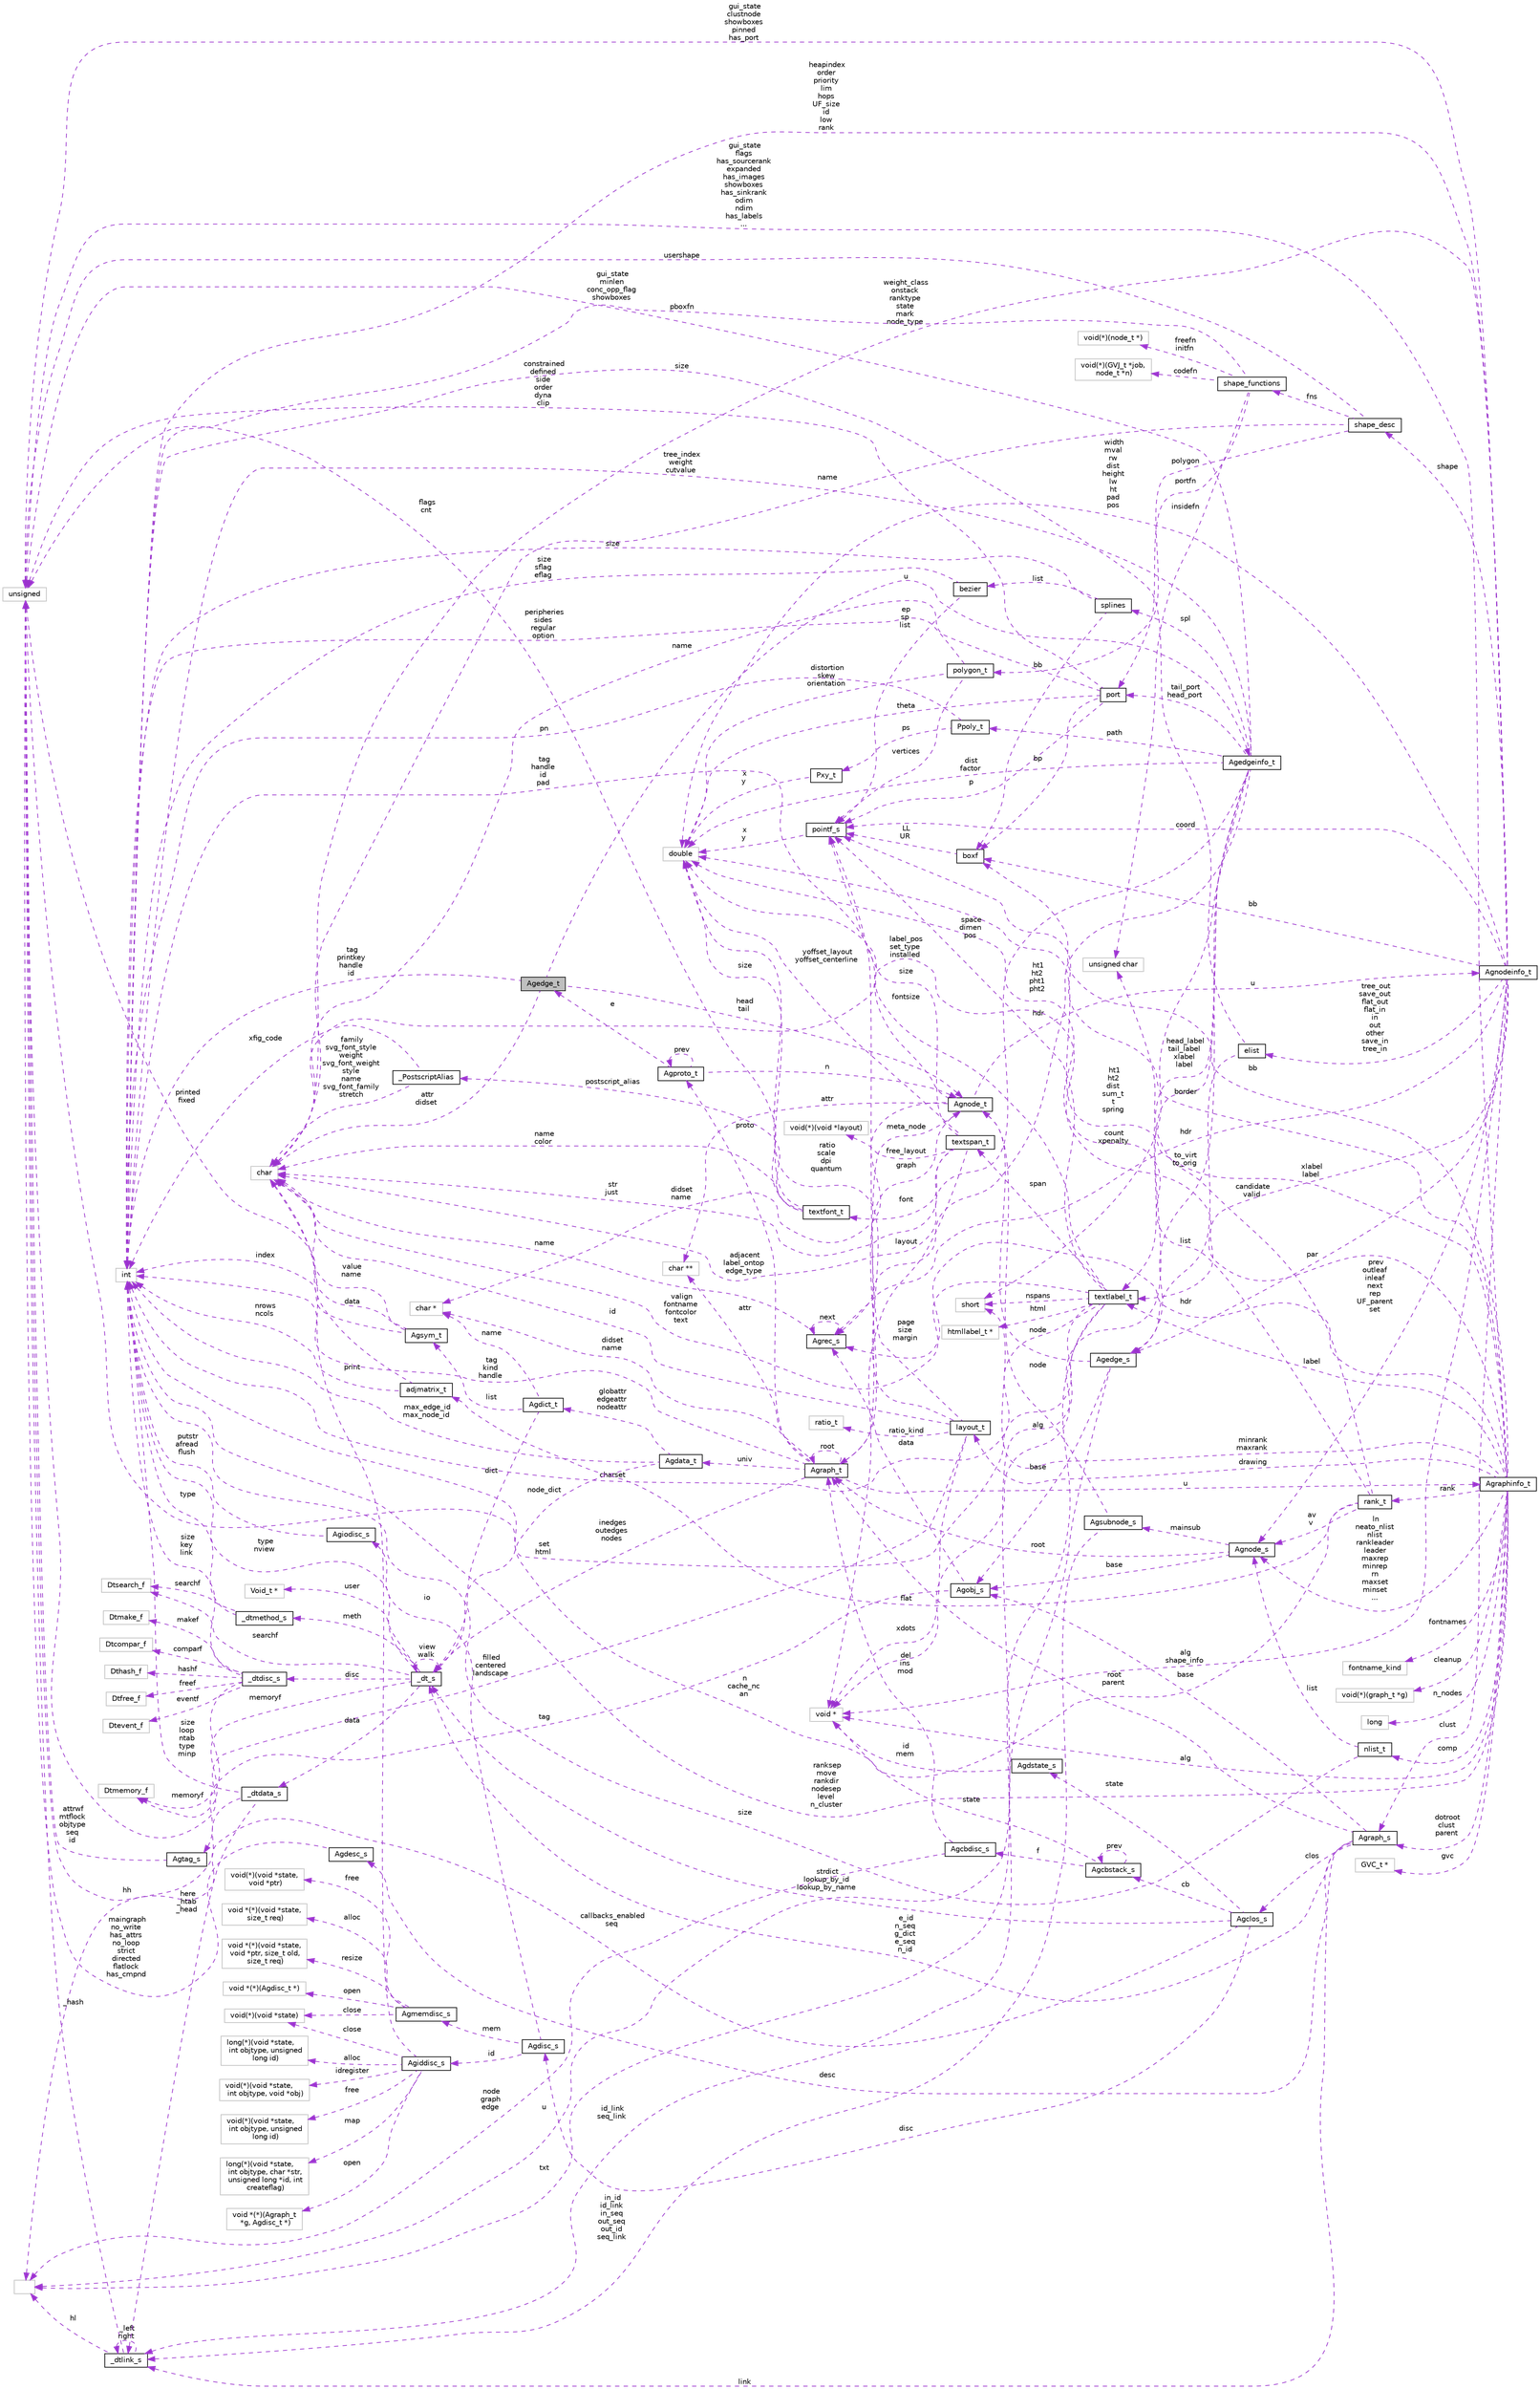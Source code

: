 digraph "Agedge_t"
{
  bgcolor="transparent";
  edge [fontname="Helvetica",fontsize="10",labelfontname="Helvetica",labelfontsize="10"];
  node [fontname="Helvetica",fontsize="10",shape=record];
  rankdir="LR";
  Node1 [label="Agedge_t",height=0.2,width=0.4,color="black", fillcolor="grey75", style="filled", fontcolor="black"];
  Node2 -> Node1 [dir="back",color="darkorchid3",fontsize="10",style="dashed",label=" head\ntail" ,fontname="Helvetica"];
  Node2 [label="Agnode_t",height=0.2,width=0.4,color="black",URL="$structAgnode__t.html"];
  Node3 -> Node2 [dir="back",color="darkorchid3",fontsize="10",style="dashed",label=" u" ,fontname="Helvetica"];
  Node3 [label="Agnodeinfo_t",height=0.2,width=0.4,color="black",URL="$structAgnodeinfo__t.html"];
  Node4 -> Node3 [dir="back",color="darkorchid3",fontsize="10",style="dashed",label=" hdr" ,fontname="Helvetica"];
  Node4 [label="Agrec_s",height=0.2,width=0.4,color="black",URL="$structAgrec__s.html"];
  Node4 -> Node4 [dir="back",color="darkorchid3",fontsize="10",style="dashed",label=" next" ,fontname="Helvetica"];
  Node5 -> Node4 [dir="back",color="darkorchid3",fontsize="10",style="dashed",label=" name" ,fontname="Helvetica"];
  Node5 [label="char",height=0.2,width=0.4,color="grey75"];
  Node6 -> Node3 [dir="back",color="darkorchid3",fontsize="10",style="dashed",label=" xlabel\nlabel" ,fontname="Helvetica"];
  Node6 [label="textlabel_t",height=0.2,width=0.4,color="black",URL="$structtextlabel__t.html"];
  Node7 -> Node6 [dir="back",color="darkorchid3",fontsize="10",style="dashed",label=" html" ,fontname="Helvetica"];
  Node7 [label="htmllabel_t *",height=0.2,width=0.4,color="grey75"];
  Node8 -> Node6 [dir="back",color="darkorchid3",fontsize="10",style="dashed",label=" fontsize" ,fontname="Helvetica"];
  Node8 [label="double",height=0.2,width=0.4,color="grey75"];
  Node9 -> Node6 [dir="back",color="darkorchid3",fontsize="10",style="dashed",label=" nspans" ,fontname="Helvetica"];
  Node9 [label="short",height=0.2,width=0.4,color="grey75"];
  Node5 -> Node6 [dir="back",color="darkorchid3",fontsize="10",style="dashed",label=" valign\nfontname\nfontcolor\ntext" ,fontname="Helvetica"];
  Node10 -> Node6 [dir="back",color="darkorchid3",fontsize="10",style="dashed",label=" u" ,fontname="Helvetica"];
  Node10 [label="",height=0.2,width=0.4,color="grey75"];
  Node11 -> Node6 [dir="back",color="darkorchid3",fontsize="10",style="dashed",label=" charset" ,fontname="Helvetica"];
  Node11 [label="int",height=0.2,width=0.4,color="grey75"];
  Node10 -> Node6 [dir="back",color="darkorchid3",fontsize="10",style="dashed",label=" txt" ,fontname="Helvetica"];
  Node12 -> Node6 [dir="back",color="darkorchid3",fontsize="10",style="dashed",label=" set\nhtml" ,fontname="Helvetica"];
  Node12 [label="unsigned",height=0.2,width=0.4,color="grey75"];
  Node13 -> Node6 [dir="back",color="darkorchid3",fontsize="10",style="dashed",label=" span" ,fontname="Helvetica"];
  Node13 [label="textspan_t",height=0.2,width=0.4,color="black",URL="$structtextspan__t.html"];
  Node14 -> Node13 [dir="back",color="darkorchid3",fontsize="10",style="dashed",label=" free_layout" ,fontname="Helvetica"];
  Node14 [label="void(*)(void *layout)",height=0.2,width=0.4,color="grey75"];
  Node8 -> Node13 [dir="back",color="darkorchid3",fontsize="10",style="dashed",label=" yoffset_layout\nyoffset_centerline" ,fontname="Helvetica"];
  Node15 -> Node13 [dir="back",color="darkorchid3",fontsize="10",style="dashed",label=" font" ,fontname="Helvetica"];
  Node15 [label="textfont_t",height=0.2,width=0.4,color="black",URL="$structtextfont__t.html"];
  Node8 -> Node15 [dir="back",color="darkorchid3",fontsize="10",style="dashed",label=" size" ,fontname="Helvetica"];
  Node5 -> Node15 [dir="back",color="darkorchid3",fontsize="10",style="dashed",label=" name\ncolor" ,fontname="Helvetica"];
  Node16 -> Node15 [dir="back",color="darkorchid3",fontsize="10",style="dashed",label=" postscript_alias" ,fontname="Helvetica"];
  Node16 [label="_PostscriptAlias",height=0.2,width=0.4,color="black",URL="$struct__PostscriptAlias.html"];
  Node5 -> Node16 [dir="back",color="darkorchid3",fontsize="10",style="dashed",label=" family\nsvg_font_style\nweight\nsvg_font_weight\nstyle\nname\nsvg_font_family\nstretch" ,fontname="Helvetica"];
  Node11 -> Node16 [dir="back",color="darkorchid3",fontsize="10",style="dashed",label=" xfig_code" ,fontname="Helvetica"];
  Node12 -> Node15 [dir="back",color="darkorchid3",fontsize="10",style="dashed",label=" flags\ncnt" ,fontname="Helvetica"];
  Node5 -> Node13 [dir="back",color="darkorchid3",fontsize="10",style="dashed",label=" str\njust" ,fontname="Helvetica"];
  Node17 -> Node13 [dir="back",color="darkorchid3",fontsize="10",style="dashed",label=" layout" ,fontname="Helvetica"];
  Node17 [label="void *",height=0.2,width=0.4,color="grey75"];
  Node18 -> Node13 [dir="back",color="darkorchid3",fontsize="10",style="dashed",label=" size" ,fontname="Helvetica"];
  Node18 [label="pointf_s",height=0.2,width=0.4,color="black",URL="$structpointf__s.html"];
  Node8 -> Node18 [dir="back",color="darkorchid3",fontsize="10",style="dashed",label=" x\ny" ,fontname="Helvetica"];
  Node18 -> Node6 [dir="back",color="darkorchid3",fontsize="10",style="dashed",label=" space\ndimen\npos" ,fontname="Helvetica"];
  Node8 -> Node3 [dir="back",color="darkorchid3",fontsize="10",style="dashed",label=" width\nmval\nrw\ndist\nheight\nlw\nht\npad\npos" ,fontname="Helvetica"];
  Node19 -> Node3 [dir="back",color="darkorchid3",fontsize="10",style="dashed",label=" clust" ,fontname="Helvetica"];
  Node19 [label="Agraph_s",height=0.2,width=0.4,color="black",URL="$structAgraph__s.html"];
  Node20 -> Node19 [dir="back",color="darkorchid3",fontsize="10",style="dashed",label=" link" ,fontname="Helvetica"];
  Node20 [label="_dtlink_s",height=0.2,width=0.4,color="black",URL="$struct__dtlink__s.html"];
  Node20 -> Node20 [dir="back",color="darkorchid3",fontsize="10",style="dashed",label=" _left\nright" ,fontname="Helvetica"];
  Node10 -> Node20 [dir="back",color="darkorchid3",fontsize="10",style="dashed",label=" hl" ,fontname="Helvetica"];
  Node12 -> Node20 [dir="back",color="darkorchid3",fontsize="10",style="dashed",label=" _hash" ,fontname="Helvetica"];
  Node21 -> Node19 [dir="back",color="darkorchid3",fontsize="10",style="dashed",label=" root\nparent" ,fontname="Helvetica"];
  Node21 [label="Agraph_t",height=0.2,width=0.4,color="black",URL="$structAgraph__t.html"];
  Node22 -> Node21 [dir="back",color="darkorchid3",fontsize="10",style="dashed",label=" attr" ,fontname="Helvetica"];
  Node22 [label="char **",height=0.2,width=0.4,color="grey75"];
  Node21 -> Node21 [dir="back",color="darkorchid3",fontsize="10",style="dashed",label=" root" ,fontname="Helvetica"];
  Node2 -> Node21 [dir="back",color="darkorchid3",fontsize="10",style="dashed",label=" meta_node" ,fontname="Helvetica"];
  Node23 -> Node21 [dir="back",color="darkorchid3",fontsize="10",style="dashed",label=" u" ,fontname="Helvetica"];
  Node23 [label="Agraphinfo_t",height=0.2,width=0.4,color="black",URL="$structAgraphinfo__t.html"];
  Node24 -> Node23 [dir="back",color="darkorchid3",fontsize="10",style="dashed",label=" cleanup" ,fontname="Helvetica"];
  Node24 [label="void(*)(graph_t *g)",height=0.2,width=0.4,color="grey75"];
  Node4 -> Node23 [dir="back",color="darkorchid3",fontsize="10",style="dashed",label=" hdr" ,fontname="Helvetica"];
  Node25 -> Node23 [dir="back",color="darkorchid3",fontsize="10",style="dashed",label=" rank" ,fontname="Helvetica"];
  Node25 [label="rank_t",height=0.2,width=0.4,color="black",URL="$structrank__t.html"];
  Node8 -> Node25 [dir="back",color="darkorchid3",fontsize="10",style="dashed",label=" ht1\nht2\npht1\npht2" ,fontname="Helvetica"];
  Node26 -> Node25 [dir="back",color="darkorchid3",fontsize="10",style="dashed",label=" candidate\nvalid" ,fontname="Helvetica"];
  Node26 [label="unsigned char",height=0.2,width=0.4,color="grey75"];
  Node27 -> Node25 [dir="back",color="darkorchid3",fontsize="10",style="dashed",label=" av\nv" ,fontname="Helvetica"];
  Node27 [label="Agnode_s",height=0.2,width=0.4,color="black",URL="$structAgnode__s.html"];
  Node21 -> Node27 [dir="back",color="darkorchid3",fontsize="10",style="dashed",label=" root" ,fontname="Helvetica"];
  Node28 -> Node27 [dir="back",color="darkorchid3",fontsize="10",style="dashed",label=" base" ,fontname="Helvetica"];
  Node28 [label="Agobj_s",height=0.2,width=0.4,color="black",URL="$structAgobj__s.html"];
  Node4 -> Node28 [dir="back",color="darkorchid3",fontsize="10",style="dashed",label=" data" ,fontname="Helvetica"];
  Node29 -> Node28 [dir="back",color="darkorchid3",fontsize="10",style="dashed",label=" tag" ,fontname="Helvetica"];
  Node29 [label="Agtag_s",height=0.2,width=0.4,color="black",URL="$structAgtag__s.html"];
  Node12 -> Node29 [dir="back",color="darkorchid3",fontsize="10",style="dashed",label=" attrwf\nmtflock\nobjtype\nseq\nid" ,fontname="Helvetica"];
  Node30 -> Node27 [dir="back",color="darkorchid3",fontsize="10",style="dashed",label=" mainsub" ,fontname="Helvetica"];
  Node30 [label="Agsubnode_s",height=0.2,width=0.4,color="black",URL="$structAgsubnode__s.html"];
  Node20 -> Node30 [dir="back",color="darkorchid3",fontsize="10",style="dashed",label=" in_id\nid_link\nin_seq\nout_seq\nout_id\nseq_link" ,fontname="Helvetica"];
  Node2 -> Node30 [dir="back",color="darkorchid3",fontsize="10",style="dashed",label=" node" ,fontname="Helvetica"];
  Node11 -> Node25 [dir="back",color="darkorchid3",fontsize="10",style="dashed",label=" n\ncache_nc\nan" ,fontname="Helvetica"];
  Node31 -> Node25 [dir="back",color="darkorchid3",fontsize="10",style="dashed",label=" flat" ,fontname="Helvetica"];
  Node31 [label="adjmatrix_t",height=0.2,width=0.4,color="black",URL="$structadjmatrix__t.html"];
  Node5 -> Node31 [dir="back",color="darkorchid3",fontsize="10",style="dashed",label=" data" ,fontname="Helvetica"];
  Node11 -> Node31 [dir="back",color="darkorchid3",fontsize="10",style="dashed",label=" nrows\nncols" ,fontname="Helvetica"];
  Node32 -> Node23 [dir="back",color="darkorchid3",fontsize="10",style="dashed",label=" drawing" ,fontname="Helvetica"];
  Node32 [label="layout_t",height=0.2,width=0.4,color="black",URL="$structlayout__t.html"];
  Node33 -> Node32 [dir="back",color="darkorchid3",fontsize="10",style="dashed",label=" ratio_kind" ,fontname="Helvetica"];
  Node33 [label="ratio_t",height=0.2,width=0.4,color="grey75"];
  Node8 -> Node32 [dir="back",color="darkorchid3",fontsize="10",style="dashed",label=" ratio\nscale\ndpi\nquantum" ,fontname="Helvetica"];
  Node5 -> Node32 [dir="back",color="darkorchid3",fontsize="10",style="dashed",label=" id" ,fontname="Helvetica"];
  Node12 -> Node32 [dir="back",color="darkorchid3",fontsize="10",style="dashed",label=" filled\ncentered\nlandscape" ,fontname="Helvetica"];
  Node17 -> Node32 [dir="back",color="darkorchid3",fontsize="10",style="dashed",label=" xdots" ,fontname="Helvetica"];
  Node18 -> Node32 [dir="back",color="darkorchid3",fontsize="10",style="dashed",label=" page\nsize\nmargin" ,fontname="Helvetica"];
  Node34 -> Node23 [dir="back",color="darkorchid3",fontsize="10",style="dashed",label=" fontnames" ,fontname="Helvetica"];
  Node34 [label="fontname_kind",height=0.2,width=0.4,color="grey75"];
  Node8 -> Node23 [dir="back",color="darkorchid3",fontsize="10",style="dashed",label=" ht1\nht2\ndist\nsum_t\nt\nspring" ,fontname="Helvetica"];
  Node6 -> Node23 [dir="back",color="darkorchid3",fontsize="10",style="dashed",label=" label" ,fontname="Helvetica"];
  Node19 -> Node23 [dir="back",color="darkorchid3",fontsize="10",style="dashed",label=" dotroot\nclust\nparent" ,fontname="Helvetica"];
  Node27 -> Node23 [dir="back",color="darkorchid3",fontsize="10",style="dashed",label=" ln\nneato_nlist\nnlist\nrankleader\nleader\nmaxrep\nminrep\nrn\nmaxset\nminset\n..." ,fontname="Helvetica"];
  Node5 -> Node23 [dir="back",color="darkorchid3",fontsize="10",style="dashed",label=" label_pos\nset_type\ninstalled" ,fontname="Helvetica"];
  Node9 -> Node23 [dir="back",color="darkorchid3",fontsize="10",style="dashed",label=" minrank\nmaxrank" ,fontname="Helvetica"];
  Node35 -> Node23 [dir="back",color="darkorchid3",fontsize="10",style="dashed",label=" comp" ,fontname="Helvetica"];
  Node35 [label="nlist_t",height=0.2,width=0.4,color="black",URL="$structnlist__t.html"];
  Node27 -> Node35 [dir="back",color="darkorchid3",fontsize="10",style="dashed",label=" list" ,fontname="Helvetica"];
  Node11 -> Node35 [dir="back",color="darkorchid3",fontsize="10",style="dashed",label=" size" ,fontname="Helvetica"];
  Node11 -> Node23 [dir="back",color="darkorchid3",fontsize="10",style="dashed",label=" ranksep\nmove\nrankdir\nnodesep\nlevel\nn_cluster" ,fontname="Helvetica"];
  Node36 -> Node23 [dir="back",color="darkorchid3",fontsize="10",style="dashed",label=" bb" ,fontname="Helvetica"];
  Node36 [label="boxf",height=0.2,width=0.4,color="black",URL="$structboxf.html"];
  Node18 -> Node36 [dir="back",color="darkorchid3",fontsize="10",style="dashed",label=" LL\nUR" ,fontname="Helvetica"];
  Node37 -> Node23 [dir="back",color="darkorchid3",fontsize="10",style="dashed",label=" n_nodes" ,fontname="Helvetica"];
  Node37 [label="long",height=0.2,width=0.4,color="grey75"];
  Node12 -> Node23 [dir="back",color="darkorchid3",fontsize="10",style="dashed",label=" gui_state\nflags\nhas_sourcerank\nexpanded\nhas_images\nshowboxes\nhas_sinkrank\nodim\nndim\nhas_labels\n..." ,fontname="Helvetica"];
  Node38 -> Node23 [dir="back",color="darkorchid3",fontsize="10",style="dashed",label=" gvc" ,fontname="Helvetica"];
  Node38 [label="GVC_t *",height=0.2,width=0.4,color="grey75"];
  Node17 -> Node23 [dir="back",color="darkorchid3",fontsize="10",style="dashed",label=" alg" ,fontname="Helvetica"];
  Node18 -> Node23 [dir="back",color="darkorchid3",fontsize="10",style="dashed",label=" border" ,fontname="Helvetica"];
  Node39 -> Node21 [dir="back",color="darkorchid3",fontsize="10",style="dashed",label=" proto" ,fontname="Helvetica"];
  Node39 [label="Agproto_t",height=0.2,width=0.4,color="black",URL="$structAgproto__t.html"];
  Node1 -> Node39 [dir="back",color="darkorchid3",fontsize="10",style="dashed",label=" e" ,fontname="Helvetica"];
  Node2 -> Node39 [dir="back",color="darkorchid3",fontsize="10",style="dashed",label=" n" ,fontname="Helvetica"];
  Node39 -> Node39 [dir="back",color="darkorchid3",fontsize="10",style="dashed",label=" prev" ,fontname="Helvetica"];
  Node40 -> Node21 [dir="back",color="darkorchid3",fontsize="10",style="dashed",label=" univ" ,fontname="Helvetica"];
  Node40 [label="Agdata_t",height=0.2,width=0.4,color="black",URL="$structAgdata__t.html"];
  Node41 -> Node40 [dir="back",color="darkorchid3",fontsize="10",style="dashed",label=" globattr\nedgeattr\nnodeattr" ,fontname="Helvetica"];
  Node41 [label="Agdict_t",height=0.2,width=0.4,color="black",URL="$structAgdict__t.html"];
  Node42 -> Node41 [dir="back",color="darkorchid3",fontsize="10",style="dashed",label=" list" ,fontname="Helvetica"];
  Node42 [label="Agsym_t",height=0.2,width=0.4,color="black",URL="$structAgsym__t.html"];
  Node5 -> Node42 [dir="back",color="darkorchid3",fontsize="10",style="dashed",label=" value\nname" ,fontname="Helvetica"];
  Node11 -> Node42 [dir="back",color="darkorchid3",fontsize="10",style="dashed",label=" index" ,fontname="Helvetica"];
  Node12 -> Node42 [dir="back",color="darkorchid3",fontsize="10",style="dashed",label=" printed\nfixed" ,fontname="Helvetica"];
  Node43 -> Node41 [dir="back",color="darkorchid3",fontsize="10",style="dashed",label=" dict" ,fontname="Helvetica"];
  Node43 [label="_dt_s",height=0.2,width=0.4,color="black",URL="$struct__dt__s.html"];
  Node44 -> Node43 [dir="back",color="darkorchid3",fontsize="10",style="dashed",label=" disc" ,fontname="Helvetica"];
  Node44 [label="_dtdisc_s",height=0.2,width=0.4,color="black",URL="$struct__dtdisc__s.html"];
  Node45 -> Node44 [dir="back",color="darkorchid3",fontsize="10",style="dashed",label=" freef" ,fontname="Helvetica"];
  Node45 [label="Dtfree_f",height=0.2,width=0.4,color="grey75"];
  Node46 -> Node44 [dir="back",color="darkorchid3",fontsize="10",style="dashed",label=" eventf" ,fontname="Helvetica"];
  Node46 [label="Dtevent_f",height=0.2,width=0.4,color="grey75"];
  Node47 -> Node44 [dir="back",color="darkorchid3",fontsize="10",style="dashed",label=" makef" ,fontname="Helvetica"];
  Node47 [label="Dtmake_f",height=0.2,width=0.4,color="grey75"];
  Node48 -> Node44 [dir="back",color="darkorchid3",fontsize="10",style="dashed",label=" comparf" ,fontname="Helvetica"];
  Node48 [label="Dtcompar_f",height=0.2,width=0.4,color="grey75"];
  Node11 -> Node44 [dir="back",color="darkorchid3",fontsize="10",style="dashed",label=" size\nkey\nlink" ,fontname="Helvetica"];
  Node49 -> Node44 [dir="back",color="darkorchid3",fontsize="10",style="dashed",label=" memoryf" ,fontname="Helvetica"];
  Node49 [label="Dtmemory_f",height=0.2,width=0.4,color="grey75"];
  Node50 -> Node44 [dir="back",color="darkorchid3",fontsize="10",style="dashed",label=" hashf" ,fontname="Helvetica"];
  Node50 [label="Dthash_f",height=0.2,width=0.4,color="grey75"];
  Node51 -> Node43 [dir="back",color="darkorchid3",fontsize="10",style="dashed",label=" data" ,fontname="Helvetica"];
  Node51 [label="_dtdata_s",height=0.2,width=0.4,color="black",URL="$struct__dtdata__s.html"];
  Node10 -> Node51 [dir="back",color="darkorchid3",fontsize="10",style="dashed",label=" hh" ,fontname="Helvetica"];
  Node20 -> Node51 [dir="back",color="darkorchid3",fontsize="10",style="dashed",label=" here\n_htab\n_head" ,fontname="Helvetica"];
  Node11 -> Node51 [dir="back",color="darkorchid3",fontsize="10",style="dashed",label=" size\nloop\nntab\ntype\nminp" ,fontname="Helvetica"];
  Node52 -> Node43 [dir="back",color="darkorchid3",fontsize="10",style="dashed",label=" user" ,fontname="Helvetica"];
  Node52 [label="Void_t *",height=0.2,width=0.4,color="grey75"];
  Node11 -> Node43 [dir="back",color="darkorchid3",fontsize="10",style="dashed",label=" type\nnview" ,fontname="Helvetica"];
  Node43 -> Node43 [dir="back",color="darkorchid3",fontsize="10",style="dashed",label=" view\nwalk" ,fontname="Helvetica"];
  Node49 -> Node43 [dir="back",color="darkorchid3",fontsize="10",style="dashed",label=" memoryf" ,fontname="Helvetica"];
  Node53 -> Node43 [dir="back",color="darkorchid3",fontsize="10",style="dashed",label=" searchf" ,fontname="Helvetica"];
  Node53 [label="Dtsearch_f",height=0.2,width=0.4,color="grey75"];
  Node54 -> Node43 [dir="back",color="darkorchid3",fontsize="10",style="dashed",label=" meth" ,fontname="Helvetica"];
  Node54 [label="_dtmethod_s",height=0.2,width=0.4,color="black",URL="$struct__dtmethod__s.html"];
  Node11 -> Node54 [dir="back",color="darkorchid3",fontsize="10",style="dashed",label=" type" ,fontname="Helvetica"];
  Node53 -> Node54 [dir="back",color="darkorchid3",fontsize="10",style="dashed",label=" searchf" ,fontname="Helvetica"];
  Node55 -> Node41 [dir="back",color="darkorchid3",fontsize="10",style="dashed",label=" name" ,fontname="Helvetica"];
  Node55 [label="char *",height=0.2,width=0.4,color="grey75"];
  Node11 -> Node40 [dir="back",color="darkorchid3",fontsize="10",style="dashed",label=" max_edge_id\nmax_node_id" ,fontname="Helvetica"];
  Node43 -> Node40 [dir="back",color="darkorchid3",fontsize="10",style="dashed",label=" node_dict" ,fontname="Helvetica"];
  Node11 -> Node21 [dir="back",color="darkorchid3",fontsize="10",style="dashed",label=" tag\nkind\nhandle" ,fontname="Helvetica"];
  Node43 -> Node21 [dir="back",color="darkorchid3",fontsize="10",style="dashed",label=" inedges\noutedges\nnodes" ,fontname="Helvetica"];
  Node55 -> Node21 [dir="back",color="darkorchid3",fontsize="10",style="dashed",label=" didset\nname" ,fontname="Helvetica"];
  Node56 -> Node19 [dir="back",color="darkorchid3",fontsize="10",style="dashed",label=" desc" ,fontname="Helvetica"];
  Node56 [label="Agdesc_s",height=0.2,width=0.4,color="black",URL="$structAgdesc__s.html"];
  Node12 -> Node56 [dir="back",color="darkorchid3",fontsize="10",style="dashed",label=" maingraph\nno_write\nhas_attrs\nno_loop\nstrict\ndirected\nflatlock\nhas_cmpnd" ,fontname="Helvetica"];
  Node28 -> Node19 [dir="back",color="darkorchid3",fontsize="10",style="dashed",label=" base" ,fontname="Helvetica"];
  Node43 -> Node19 [dir="back",color="darkorchid3",fontsize="10",style="dashed",label=" e_id\nn_seq\ng_dict\ne_seq\nn_id" ,fontname="Helvetica"];
  Node57 -> Node19 [dir="back",color="darkorchid3",fontsize="10",style="dashed",label=" clos" ,fontname="Helvetica"];
  Node57 [label="Agclos_s",height=0.2,width=0.4,color="black",URL="$structAgclos__s.html"];
  Node58 -> Node57 [dir="back",color="darkorchid3",fontsize="10",style="dashed",label=" cb" ,fontname="Helvetica"];
  Node58 [label="Agcbstack_s",height=0.2,width=0.4,color="black",URL="$structAgcbstack__s.html"];
  Node58 -> Node58 [dir="back",color="darkorchid3",fontsize="10",style="dashed",label=" prev" ,fontname="Helvetica"];
  Node17 -> Node58 [dir="back",color="darkorchid3",fontsize="10",style="dashed",label=" state" ,fontname="Helvetica"];
  Node59 -> Node58 [dir="back",color="darkorchid3",fontsize="10",style="dashed",label=" f" ,fontname="Helvetica"];
  Node59 [label="Agcbdisc_s",height=0.2,width=0.4,color="black",URL="$structAgcbdisc__s.html"];
  Node21 -> Node59 [dir="back",color="darkorchid3",fontsize="10",style="dashed",label=" del\nins\nmod" ,fontname="Helvetica"];
  Node10 -> Node59 [dir="back",color="darkorchid3",fontsize="10",style="dashed",label=" node\ngraph\nedge" ,fontname="Helvetica"];
  Node60 -> Node57 [dir="back",color="darkorchid3",fontsize="10",style="dashed",label=" disc" ,fontname="Helvetica"];
  Node60 [label="Agdisc_s",height=0.2,width=0.4,color="black",URL="$structAgdisc__s.html"];
  Node61 -> Node60 [dir="back",color="darkorchid3",fontsize="10",style="dashed",label=" io" ,fontname="Helvetica"];
  Node61 [label="Agiodisc_s",height=0.2,width=0.4,color="black",URL="$structAgiodisc__s.html"];
  Node11 -> Node61 [dir="back",color="darkorchid3",fontsize="10",style="dashed",label=" putstr\nafread\nflush" ,fontname="Helvetica"];
  Node62 -> Node60 [dir="back",color="darkorchid3",fontsize="10",style="dashed",label=" id" ,fontname="Helvetica"];
  Node62 [label="Agiddisc_s",height=0.2,width=0.4,color="black",URL="$structAgiddisc__s.html"];
  Node63 -> Node62 [dir="back",color="darkorchid3",fontsize="10",style="dashed",label=" free" ,fontname="Helvetica"];
  Node63 [label="void(*)(void *state,\l int objtype, unsigned\l long id)",height=0.2,width=0.4,color="grey75"];
  Node64 -> Node62 [dir="back",color="darkorchid3",fontsize="10",style="dashed",label=" map" ,fontname="Helvetica"];
  Node64 [label="long(*)(void *state,\l int objtype, char *str,\l unsigned long *id, int\l createflag)",height=0.2,width=0.4,color="grey75"];
  Node65 -> Node62 [dir="back",color="darkorchid3",fontsize="10",style="dashed",label=" open" ,fontname="Helvetica"];
  Node65 [label="void *(*)(Agraph_t\l *g, Agdisc_t *)",height=0.2,width=0.4,color="grey75"];
  Node5 -> Node62 [dir="back",color="darkorchid3",fontsize="10",style="dashed",label=" print" ,fontname="Helvetica"];
  Node66 -> Node62 [dir="back",color="darkorchid3",fontsize="10",style="dashed",label=" alloc" ,fontname="Helvetica"];
  Node66 [label="long(*)(void *state,\l int objtype, unsigned\l long id)",height=0.2,width=0.4,color="grey75"];
  Node67 -> Node62 [dir="back",color="darkorchid3",fontsize="10",style="dashed",label=" close" ,fontname="Helvetica"];
  Node67 [label="void(*)(void *state)",height=0.2,width=0.4,color="grey75"];
  Node68 -> Node62 [dir="back",color="darkorchid3",fontsize="10",style="dashed",label=" idregister" ,fontname="Helvetica"];
  Node68 [label="void(*)(void *state,\l int objtype, void *obj)",height=0.2,width=0.4,color="grey75"];
  Node69 -> Node60 [dir="back",color="darkorchid3",fontsize="10",style="dashed",label=" mem" ,fontname="Helvetica"];
  Node69 [label="Agmemdisc_s",height=0.2,width=0.4,color="black",URL="$structAgmemdisc__s.html"];
  Node70 -> Node69 [dir="back",color="darkorchid3",fontsize="10",style="dashed",label=" free" ,fontname="Helvetica"];
  Node70 [label="void(*)(void *state,\l void *ptr)",height=0.2,width=0.4,color="grey75"];
  Node71 -> Node69 [dir="back",color="darkorchid3",fontsize="10",style="dashed",label=" alloc" ,fontname="Helvetica"];
  Node71 [label="void *(*)(void *state,\l size_t req)",height=0.2,width=0.4,color="grey75"];
  Node67 -> Node69 [dir="back",color="darkorchid3",fontsize="10",style="dashed",label=" close" ,fontname="Helvetica"];
  Node72 -> Node69 [dir="back",color="darkorchid3",fontsize="10",style="dashed",label=" resize" ,fontname="Helvetica"];
  Node72 [label="void *(*)(void *state,\l void *ptr, size_t old,\l size_t req)",height=0.2,width=0.4,color="grey75"];
  Node73 -> Node69 [dir="back",color="darkorchid3",fontsize="10",style="dashed",label=" open" ,fontname="Helvetica"];
  Node73 [label="void *(*)(Agdisc_t *)",height=0.2,width=0.4,color="grey75"];
  Node43 -> Node57 [dir="back",color="darkorchid3",fontsize="10",style="dashed",label=" strdict\nlookup_by_id\nlookup_by_name" ,fontname="Helvetica"];
  Node12 -> Node57 [dir="back",color="darkorchid3",fontsize="10",style="dashed",label=" callbacks_enabled\nseq" ,fontname="Helvetica"];
  Node74 -> Node57 [dir="back",color="darkorchid3",fontsize="10",style="dashed",label=" state" ,fontname="Helvetica"];
  Node74 [label="Agdstate_s",height=0.2,width=0.4,color="black",URL="$structAgdstate__s.html"];
  Node17 -> Node74 [dir="back",color="darkorchid3",fontsize="10",style="dashed",label=" id\nmem" ,fontname="Helvetica"];
  Node27 -> Node3 [dir="back",color="darkorchid3",fontsize="10",style="dashed",label=" prev\noutleaf\ninleaf\nnext\nrep\nUF_parent\nset" ,fontname="Helvetica"];
  Node5 -> Node3 [dir="back",color="darkorchid3",fontsize="10",style="dashed",label=" weight_class\nonstack\nranktype\nstate\nmark\nnode_type" ,fontname="Helvetica"];
  Node11 -> Node3 [dir="back",color="darkorchid3",fontsize="10",style="dashed",label=" heapindex\norder\npriority\nlim\nhops\nUF_size\nid\nlow\nrank" ,fontname="Helvetica"];
  Node36 -> Node3 [dir="back",color="darkorchid3",fontsize="10",style="dashed",label=" bb" ,fontname="Helvetica"];
  Node75 -> Node3 [dir="back",color="darkorchid3",fontsize="10",style="dashed",label=" tree_out\nsave_out\nflat_out\nflat_in\nin\nout\nother\nsave_in\ntree_in" ,fontname="Helvetica"];
  Node75 [label="elist",height=0.2,width=0.4,color="black",URL="$structelist.html"];
  Node11 -> Node75 [dir="back",color="darkorchid3",fontsize="10",style="dashed",label=" size" ,fontname="Helvetica"];
  Node76 -> Node75 [dir="back",color="darkorchid3",fontsize="10",style="dashed",label=" list" ,fontname="Helvetica"];
  Node76 [label="Agedge_s",height=0.2,width=0.4,color="black",URL="$structAgedge__s.html"];
  Node20 -> Node76 [dir="back",color="darkorchid3",fontsize="10",style="dashed",label=" id_link\nseq_link" ,fontname="Helvetica"];
  Node2 -> Node76 [dir="back",color="darkorchid3",fontsize="10",style="dashed",label=" node" ,fontname="Helvetica"];
  Node28 -> Node76 [dir="back",color="darkorchid3",fontsize="10",style="dashed",label=" base" ,fontname="Helvetica"];
  Node12 -> Node3 [dir="back",color="darkorchid3",fontsize="10",style="dashed",label=" gui_state\nclustnode\nshowboxes\npinned\nhas_port" ,fontname="Helvetica"];
  Node17 -> Node3 [dir="back",color="darkorchid3",fontsize="10",style="dashed",label=" alg\nshape_info" ,fontname="Helvetica"];
  Node77 -> Node3 [dir="back",color="darkorchid3",fontsize="10",style="dashed",label=" shape" ,fontname="Helvetica"];
  Node77 [label="shape_desc",height=0.2,width=0.4,color="black",URL="$structshape__desc.html"];
  Node5 -> Node77 [dir="back",color="darkorchid3",fontsize="10",style="dashed",label=" name" ,fontname="Helvetica"];
  Node78 -> Node77 [dir="back",color="darkorchid3",fontsize="10",style="dashed",label=" fns" ,fontname="Helvetica"];
  Node78 [label="shape_functions",height=0.2,width=0.4,color="black",URL="$structshape__functions.html"];
  Node79 -> Node78 [dir="back",color="darkorchid3",fontsize="10",style="dashed",label=" portfn" ,fontname="Helvetica"];
  Node79 [label="port",height=0.2,width=0.4,color="black",URL="$structport.html"];
  Node8 -> Node79 [dir="back",color="darkorchid3",fontsize="10",style="dashed",label=" theta" ,fontname="Helvetica"];
  Node5 -> Node79 [dir="back",color="darkorchid3",fontsize="10",style="dashed",label=" name" ,fontname="Helvetica"];
  Node36 -> Node79 [dir="back",color="darkorchid3",fontsize="10",style="dashed",label=" bp" ,fontname="Helvetica"];
  Node12 -> Node79 [dir="back",color="darkorchid3",fontsize="10",style="dashed",label=" constrained\ndefined\nside\norder\ndyna\nclip" ,fontname="Helvetica"];
  Node18 -> Node79 [dir="back",color="darkorchid3",fontsize="10",style="dashed",label=" p" ,fontname="Helvetica"];
  Node26 -> Node78 [dir="back",color="darkorchid3",fontsize="10",style="dashed",label=" insidefn" ,fontname="Helvetica"];
  Node11 -> Node78 [dir="back",color="darkorchid3",fontsize="10",style="dashed",label=" pboxfn" ,fontname="Helvetica"];
  Node80 -> Node78 [dir="back",color="darkorchid3",fontsize="10",style="dashed",label=" freefn\ninitfn" ,fontname="Helvetica"];
  Node80 [label="void(*)(node_t *)",height=0.2,width=0.4,color="grey75"];
  Node81 -> Node78 [dir="back",color="darkorchid3",fontsize="10",style="dashed",label=" codefn" ,fontname="Helvetica"];
  Node81 [label="void(*)(GVJ_t *job,\l node_t *n)",height=0.2,width=0.4,color="grey75"];
  Node82 -> Node77 [dir="back",color="darkorchid3",fontsize="10",style="dashed",label=" polygon" ,fontname="Helvetica"];
  Node82 [label="polygon_t",height=0.2,width=0.4,color="black",URL="$structpolygon__t.html"];
  Node8 -> Node82 [dir="back",color="darkorchid3",fontsize="10",style="dashed",label=" distortion\nskew\norientation" ,fontname="Helvetica"];
  Node11 -> Node82 [dir="back",color="darkorchid3",fontsize="10",style="dashed",label=" peripheries\nsides\nregular\noption" ,fontname="Helvetica"];
  Node18 -> Node82 [dir="back",color="darkorchid3",fontsize="10",style="dashed",label=" vertices" ,fontname="Helvetica"];
  Node12 -> Node77 [dir="back",color="darkorchid3",fontsize="10",style="dashed",label=" usershape" ,fontname="Helvetica"];
  Node76 -> Node3 [dir="back",color="darkorchid3",fontsize="10",style="dashed",label=" par" ,fontname="Helvetica"];
  Node18 -> Node3 [dir="back",color="darkorchid3",fontsize="10",style="dashed",label=" coord" ,fontname="Helvetica"];
  Node22 -> Node2 [dir="back",color="darkorchid3",fontsize="10",style="dashed",label=" attr" ,fontname="Helvetica"];
  Node21 -> Node2 [dir="back",color="darkorchid3",fontsize="10",style="dashed",label=" graph" ,fontname="Helvetica"];
  Node11 -> Node2 [dir="back",color="darkorchid3",fontsize="10",style="dashed",label=" tag\nhandle\nid\npad" ,fontname="Helvetica"];
  Node55 -> Node2 [dir="back",color="darkorchid3",fontsize="10",style="dashed",label=" didset\nname" ,fontname="Helvetica"];
  Node5 -> Node1 [dir="back",color="darkorchid3",fontsize="10",style="dashed",label=" attr\ndidset" ,fontname="Helvetica"];
  Node11 -> Node1 [dir="back",color="darkorchid3",fontsize="10",style="dashed",label=" tag\nprintkey\nhandle\nid" ,fontname="Helvetica"];
  Node83 -> Node1 [dir="back",color="darkorchid3",fontsize="10",style="dashed",label=" u" ,fontname="Helvetica"];
  Node83 [label="Agedgeinfo_t",height=0.2,width=0.4,color="black",URL="$structAgedgeinfo__t.html"];
  Node4 -> Node83 [dir="back",color="darkorchid3",fontsize="10",style="dashed",label=" hdr" ,fontname="Helvetica"];
  Node79 -> Node83 [dir="back",color="darkorchid3",fontsize="10",style="dashed",label=" tail_port\nhead_port" ,fontname="Helvetica"];
  Node84 -> Node83 [dir="back",color="darkorchid3",fontsize="10",style="dashed",label=" path" ,fontname="Helvetica"];
  Node84 [label="Ppoly_t",height=0.2,width=0.4,color="black",URL="$structPpoly__t.html"];
  Node85 -> Node84 [dir="back",color="darkorchid3",fontsize="10",style="dashed",label=" ps" ,fontname="Helvetica"];
  Node85 [label="Pxy_t",height=0.2,width=0.4,color="black",URL="$structPxy__t.html"];
  Node8 -> Node85 [dir="back",color="darkorchid3",fontsize="10",style="dashed",label=" x\ny" ,fontname="Helvetica"];
  Node11 -> Node84 [dir="back",color="darkorchid3",fontsize="10",style="dashed",label=" pn" ,fontname="Helvetica"];
  Node8 -> Node83 [dir="back",color="darkorchid3",fontsize="10",style="dashed",label=" dist\nfactor" ,fontname="Helvetica"];
  Node6 -> Node83 [dir="back",color="darkorchid3",fontsize="10",style="dashed",label=" head_label\ntail_label\nxlabel\nlabel" ,fontname="Helvetica"];
  Node86 -> Node83 [dir="back",color="darkorchid3",fontsize="10",style="dashed",label=" spl" ,fontname="Helvetica"];
  Node86 [label="splines",height=0.2,width=0.4,color="black",URL="$structsplines.html"];
  Node11 -> Node86 [dir="back",color="darkorchid3",fontsize="10",style="dashed",label=" size" ,fontname="Helvetica"];
  Node36 -> Node86 [dir="back",color="darkorchid3",fontsize="10",style="dashed",label=" bb" ,fontname="Helvetica"];
  Node87 -> Node86 [dir="back",color="darkorchid3",fontsize="10",style="dashed",label=" list" ,fontname="Helvetica"];
  Node87 [label="bezier",height=0.2,width=0.4,color="black",URL="$structbezier.html"];
  Node11 -> Node87 [dir="back",color="darkorchid3",fontsize="10",style="dashed",label=" size\nsflag\neflag" ,fontname="Helvetica"];
  Node18 -> Node87 [dir="back",color="darkorchid3",fontsize="10",style="dashed",label=" ep\nsp\nlist" ,fontname="Helvetica"];
  Node9 -> Node83 [dir="back",color="darkorchid3",fontsize="10",style="dashed",label=" count\nxpenalty" ,fontname="Helvetica"];
  Node5 -> Node83 [dir="back",color="darkorchid3",fontsize="10",style="dashed",label=" adjacent\nlabel_ontop\nedge_type" ,fontname="Helvetica"];
  Node11 -> Node83 [dir="back",color="darkorchid3",fontsize="10",style="dashed",label=" tree_index\nweight\ncutvalue" ,fontname="Helvetica"];
  Node12 -> Node83 [dir="back",color="darkorchid3",fontsize="10",style="dashed",label=" gui_state\nminlen\nconc_opp_flag\nshowboxes" ,fontname="Helvetica"];
  Node17 -> Node83 [dir="back",color="darkorchid3",fontsize="10",style="dashed",label=" alg" ,fontname="Helvetica"];
  Node76 -> Node83 [dir="back",color="darkorchid3",fontsize="10",style="dashed",label=" to_virt\nto_orig" ,fontname="Helvetica"];
}
